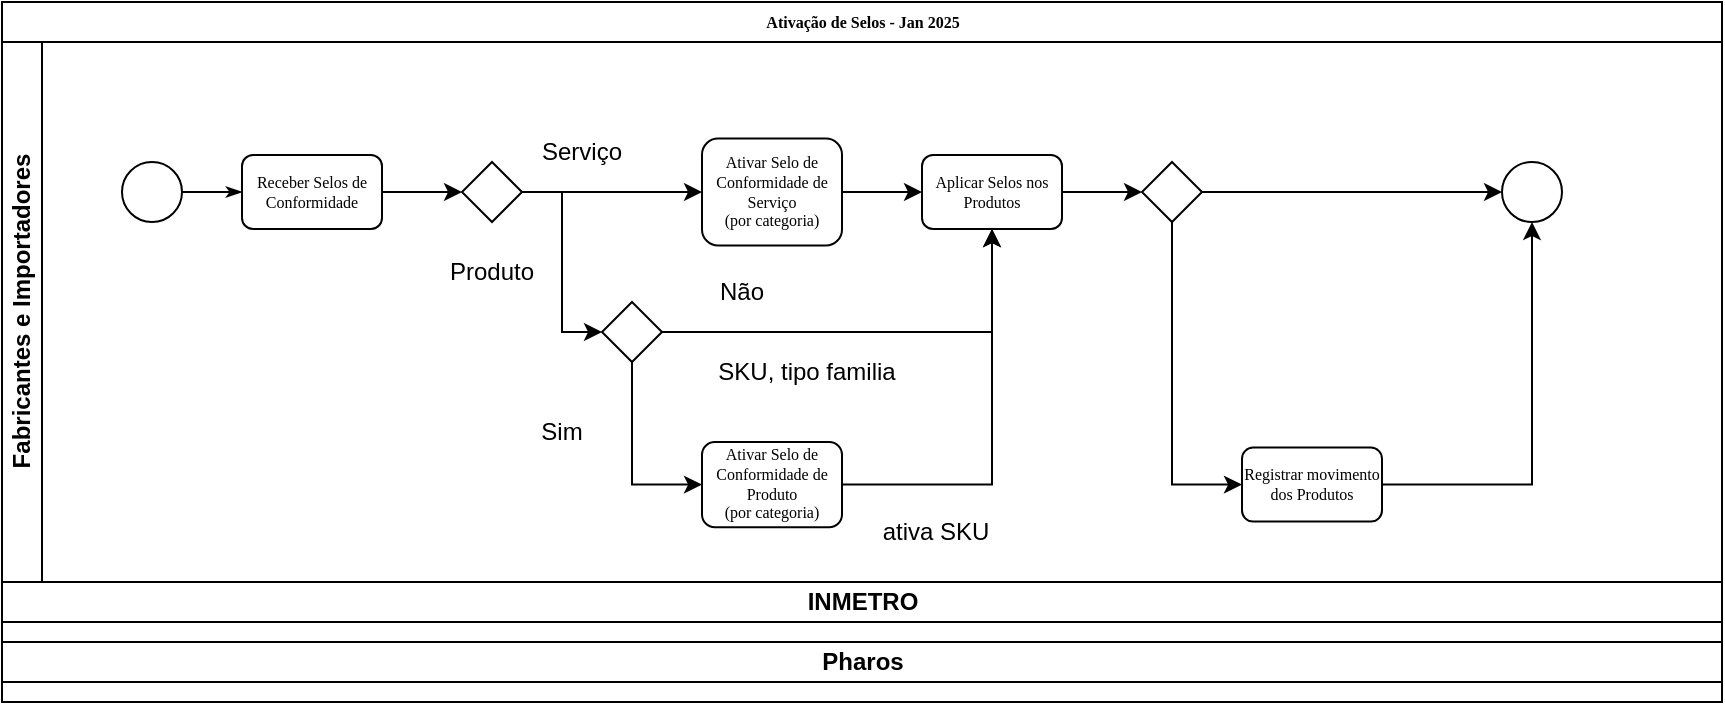 <mxfile version="24.7.14">
  <diagram name="Page-1" id="c7488fd3-1785-93aa-aadb-54a6760d102a">
    <mxGraphModel dx="988" dy="545" grid="1" gridSize="10" guides="1" tooltips="1" connect="1" arrows="1" fold="1" page="1" pageScale="1" pageWidth="1100" pageHeight="850" background="none" math="0" shadow="0">
      <root>
        <mxCell id="0" />
        <mxCell id="1" parent="0" />
        <mxCell id="2b4e8129b02d487f-1" value="Ativação de Selos - Jan 2025" style="swimlane;html=1;childLayout=stackLayout;horizontal=1;startSize=20;horizontalStack=0;rounded=0;shadow=0;labelBackgroundColor=none;strokeWidth=1;fontFamily=Verdana;fontSize=8;align=center;" parent="1" vertex="1">
          <mxGeometry x="180" y="70" width="860" height="350" as="geometry" />
        </mxCell>
        <mxCell id="2b4e8129b02d487f-2" value="Fabricantes e Importadores" style="swimlane;html=1;startSize=20;horizontal=0;" parent="2b4e8129b02d487f-1" vertex="1">
          <mxGeometry y="20" width="860" height="270" as="geometry" />
        </mxCell>
        <mxCell id="2b4e8129b02d487f-18" style="edgeStyle=orthogonalEdgeStyle;rounded=0;html=1;labelBackgroundColor=none;startArrow=none;startFill=0;startSize=5;endArrow=classicThin;endFill=1;endSize=5;jettySize=auto;orthogonalLoop=1;strokeWidth=1;fontFamily=Verdana;fontSize=8" parent="2b4e8129b02d487f-2" source="2b4e8129b02d487f-5" target="2b4e8129b02d487f-6" edge="1">
          <mxGeometry relative="1" as="geometry" />
        </mxCell>
        <mxCell id="2b4e8129b02d487f-5" value="" style="ellipse;whiteSpace=wrap;html=1;rounded=0;shadow=0;labelBackgroundColor=none;strokeWidth=1;fontFamily=Verdana;fontSize=8;align=center;" parent="2b4e8129b02d487f-2" vertex="1">
          <mxGeometry x="60" y="60" width="30" height="30" as="geometry" />
        </mxCell>
        <mxCell id="TjJBPhh7IqeXCysBH1En-6" value="" style="edgeStyle=orthogonalEdgeStyle;rounded=0;orthogonalLoop=1;jettySize=auto;html=1;" parent="2b4e8129b02d487f-2" source="2b4e8129b02d487f-6" target="TjJBPhh7IqeXCysBH1En-5" edge="1">
          <mxGeometry relative="1" as="geometry" />
        </mxCell>
        <mxCell id="2b4e8129b02d487f-6" value="Receber Selos de Conformidade" style="rounded=1;whiteSpace=wrap;html=1;shadow=0;labelBackgroundColor=none;strokeWidth=1;fontFamily=Verdana;fontSize=8;align=center;" parent="2b4e8129b02d487f-2" vertex="1">
          <mxGeometry x="120" y="56.5" width="70" height="37" as="geometry" />
        </mxCell>
        <mxCell id="TjJBPhh7IqeXCysBH1En-10" value="" style="edgeStyle=orthogonalEdgeStyle;rounded=0;orthogonalLoop=1;jettySize=auto;html=1;entryX=0;entryY=0.5;entryDx=0;entryDy=0;entryPerimeter=0;" parent="2b4e8129b02d487f-2" source="TjJBPhh7IqeXCysBH1En-5" target="TjJBPhh7IqeXCysBH1En-8" edge="1">
          <mxGeometry relative="1" as="geometry">
            <mxPoint x="245" y="170.0" as="targetPoint" />
            <Array as="points">
              <mxPoint x="280" y="75" />
              <mxPoint x="280" y="145" />
            </Array>
          </mxGeometry>
        </mxCell>
        <mxCell id="TjJBPhh7IqeXCysBH1En-5" value="" style="strokeWidth=1;html=1;shape=mxgraph.flowchart.decision;whiteSpace=wrap;rounded=1;shadow=0;labelBackgroundColor=none;fontFamily=Verdana;fontSize=8;align=center;" parent="2b4e8129b02d487f-2" vertex="1">
          <mxGeometry x="230" y="60.0" width="30" height="30" as="geometry" />
        </mxCell>
        <mxCell id="TjJBPhh7IqeXCysBH1En-27" value="" style="edgeStyle=orthogonalEdgeStyle;rounded=0;orthogonalLoop=1;jettySize=auto;html=1;" parent="2b4e8129b02d487f-2" source="TjJBPhh7IqeXCysBH1En-7" target="TjJBPhh7IqeXCysBH1En-26" edge="1">
          <mxGeometry relative="1" as="geometry" />
        </mxCell>
        <mxCell id="TjJBPhh7IqeXCysBH1En-7" value="Aplicar Selos nos Produtos" style="rounded=1;whiteSpace=wrap;html=1;shadow=0;labelBackgroundColor=none;strokeWidth=1;fontFamily=Verdana;fontSize=8;align=center;" parent="2b4e8129b02d487f-2" vertex="1">
          <mxGeometry x="460" y="56.5" width="70" height="37" as="geometry" />
        </mxCell>
        <mxCell id="TjJBPhh7IqeXCysBH1En-20" value="" style="edgeStyle=orthogonalEdgeStyle;rounded=0;orthogonalLoop=1;jettySize=auto;html=1;entryX=0.5;entryY=1;entryDx=0;entryDy=0;" parent="2b4e8129b02d487f-2" source="TjJBPhh7IqeXCysBH1En-8" target="TjJBPhh7IqeXCysBH1En-7" edge="1">
          <mxGeometry relative="1" as="geometry" />
        </mxCell>
        <mxCell id="TjJBPhh7IqeXCysBH1En-22" value="" style="edgeStyle=orthogonalEdgeStyle;rounded=0;orthogonalLoop=1;jettySize=auto;html=1;entryX=0;entryY=0.5;entryDx=0;entryDy=0;exitX=0.5;exitY=1;exitDx=0;exitDy=0;exitPerimeter=0;" parent="2b4e8129b02d487f-2" source="TjJBPhh7IqeXCysBH1En-8" target="TjJBPhh7IqeXCysBH1En-16" edge="1">
          <mxGeometry relative="1" as="geometry">
            <mxPoint x="345" y="240.0" as="targetPoint" />
          </mxGeometry>
        </mxCell>
        <mxCell id="TjJBPhh7IqeXCysBH1En-8" value="" style="strokeWidth=1;html=1;shape=mxgraph.flowchart.decision;whiteSpace=wrap;rounded=1;shadow=0;labelBackgroundColor=none;fontFamily=Verdana;fontSize=8;align=center;" parent="2b4e8129b02d487f-2" vertex="1">
          <mxGeometry x="300" y="130.0" width="30" height="30" as="geometry" />
        </mxCell>
        <mxCell id="TjJBPhh7IqeXCysBH1En-14" value="" style="edgeStyle=orthogonalEdgeStyle;rounded=0;orthogonalLoop=1;jettySize=auto;html=1;entryX=0;entryY=0.5;entryDx=0;entryDy=0;" parent="2b4e8129b02d487f-2" source="TjJBPhh7IqeXCysBH1En-5" target="TjJBPhh7IqeXCysBH1En-18" edge="1">
          <mxGeometry relative="1" as="geometry">
            <mxPoint x="440" y="165" as="sourcePoint" />
            <mxPoint x="330" y="75.0" as="targetPoint" />
          </mxGeometry>
        </mxCell>
        <mxCell id="TjJBPhh7IqeXCysBH1En-24" value="" style="edgeStyle=orthogonalEdgeStyle;rounded=0;orthogonalLoop=1;jettySize=auto;html=1;entryX=0.5;entryY=1;entryDx=0;entryDy=0;" parent="2b4e8129b02d487f-2" source="TjJBPhh7IqeXCysBH1En-16" target="TjJBPhh7IqeXCysBH1En-7" edge="1">
          <mxGeometry relative="1" as="geometry">
            <mxPoint x="495" y="205.88" as="targetPoint" />
          </mxGeometry>
        </mxCell>
        <mxCell id="TjJBPhh7IqeXCysBH1En-16" value="Ativar Selo de Conformidade de Produto&lt;div&gt;(por categoria)&lt;/div&gt;" style="rounded=1;whiteSpace=wrap;html=1;shadow=0;labelBackgroundColor=none;strokeWidth=1;fontFamily=Verdana;fontSize=8;align=center;" parent="2b4e8129b02d487f-2" vertex="1">
          <mxGeometry x="350" y="200" width="70" height="42.62" as="geometry" />
        </mxCell>
        <mxCell id="TjJBPhh7IqeXCysBH1En-19" value="" style="edgeStyle=orthogonalEdgeStyle;rounded=0;orthogonalLoop=1;jettySize=auto;html=1;" parent="2b4e8129b02d487f-2" source="TjJBPhh7IqeXCysBH1En-18" target="TjJBPhh7IqeXCysBH1En-7" edge="1">
          <mxGeometry relative="1" as="geometry" />
        </mxCell>
        <mxCell id="TjJBPhh7IqeXCysBH1En-18" value="Ativar Selo de Conformidade de Serviço&lt;div&gt;(por categoria)&lt;/div&gt;" style="rounded=1;whiteSpace=wrap;html=1;shadow=0;labelBackgroundColor=none;strokeWidth=1;fontFamily=Verdana;fontSize=8;align=center;" parent="2b4e8129b02d487f-2" vertex="1">
          <mxGeometry x="350" y="48.25" width="70" height="53.5" as="geometry" />
        </mxCell>
        <mxCell id="TjJBPhh7IqeXCysBH1En-33" value="" style="edgeStyle=orthogonalEdgeStyle;rounded=0;orthogonalLoop=1;jettySize=auto;html=1;entryX=0.5;entryY=1;entryDx=0;entryDy=0;" parent="2b4e8129b02d487f-2" source="TjJBPhh7IqeXCysBH1En-25" target="TjJBPhh7IqeXCysBH1En-30" edge="1">
          <mxGeometry relative="1" as="geometry">
            <mxPoint x="765" y="205.88" as="targetPoint" />
          </mxGeometry>
        </mxCell>
        <mxCell id="TjJBPhh7IqeXCysBH1En-25" value="Registrar movimento dos Produtos" style="rounded=1;whiteSpace=wrap;html=1;shadow=0;labelBackgroundColor=none;strokeWidth=1;fontFamily=Verdana;fontSize=8;align=center;" parent="2b4e8129b02d487f-2" vertex="1">
          <mxGeometry x="620" y="202.81" width="70" height="37" as="geometry" />
        </mxCell>
        <mxCell id="TjJBPhh7IqeXCysBH1En-29" value="" style="edgeStyle=orthogonalEdgeStyle;rounded=0;orthogonalLoop=1;jettySize=auto;html=1;entryX=0;entryY=0.5;entryDx=0;entryDy=0;" parent="2b4e8129b02d487f-2" source="TjJBPhh7IqeXCysBH1En-26" target="TjJBPhh7IqeXCysBH1En-30" edge="1">
          <mxGeometry relative="1" as="geometry">
            <mxPoint x="655" y="75" as="targetPoint" />
          </mxGeometry>
        </mxCell>
        <mxCell id="TjJBPhh7IqeXCysBH1En-31" value="" style="edgeStyle=orthogonalEdgeStyle;rounded=0;orthogonalLoop=1;jettySize=auto;html=1;exitX=0.5;exitY=1;exitDx=0;exitDy=0;exitPerimeter=0;entryX=0;entryY=0.5;entryDx=0;entryDy=0;" parent="2b4e8129b02d487f-2" source="TjJBPhh7IqeXCysBH1En-26" target="TjJBPhh7IqeXCysBH1En-25" edge="1">
          <mxGeometry relative="1" as="geometry" />
        </mxCell>
        <mxCell id="TjJBPhh7IqeXCysBH1En-26" value="" style="strokeWidth=1;html=1;shape=mxgraph.flowchart.decision;whiteSpace=wrap;rounded=1;shadow=0;labelBackgroundColor=none;fontFamily=Verdana;fontSize=8;align=center;" parent="2b4e8129b02d487f-2" vertex="1">
          <mxGeometry x="570" y="60" width="30" height="30" as="geometry" />
        </mxCell>
        <mxCell id="TjJBPhh7IqeXCysBH1En-30" value="" style="ellipse;whiteSpace=wrap;html=1;rounded=0;shadow=0;labelBackgroundColor=none;strokeWidth=1;fontFamily=Verdana;fontSize=8;align=center;" parent="2b4e8129b02d487f-2" vertex="1">
          <mxGeometry x="750" y="60" width="30" height="30" as="geometry" />
        </mxCell>
        <mxCell id="UZv3Vb-UR4CIhAYLGmYC-1" value="Serviço" style="text;html=1;align=center;verticalAlign=middle;whiteSpace=wrap;rounded=0;" vertex="1" parent="2b4e8129b02d487f-2">
          <mxGeometry x="260" y="40" width="60" height="30" as="geometry" />
        </mxCell>
        <mxCell id="UZv3Vb-UR4CIhAYLGmYC-2" value="Produto" style="text;html=1;align=center;verticalAlign=middle;whiteSpace=wrap;rounded=0;" vertex="1" parent="2b4e8129b02d487f-2">
          <mxGeometry x="215" y="100" width="60" height="30" as="geometry" />
        </mxCell>
        <mxCell id="UZv3Vb-UR4CIhAYLGmYC-3" value="Não" style="text;html=1;align=center;verticalAlign=middle;whiteSpace=wrap;rounded=0;" vertex="1" parent="2b4e8129b02d487f-2">
          <mxGeometry x="340" y="110" width="60" height="30" as="geometry" />
        </mxCell>
        <mxCell id="UZv3Vb-UR4CIhAYLGmYC-4" value="Sim" style="text;html=1;align=center;verticalAlign=middle;whiteSpace=wrap;rounded=0;" vertex="1" parent="2b4e8129b02d487f-2">
          <mxGeometry x="250" y="180" width="60" height="30" as="geometry" />
        </mxCell>
        <mxCell id="UZv3Vb-UR4CIhAYLGmYC-5" value="SKU, tipo familia" style="text;html=1;align=center;verticalAlign=middle;whiteSpace=wrap;rounded=0;" vertex="1" parent="2b4e8129b02d487f-2">
          <mxGeometry x="340" y="150" width="125" height="30" as="geometry" />
        </mxCell>
        <mxCell id="UZv3Vb-UR4CIhAYLGmYC-6" value="ativa SKU" style="text;html=1;align=center;verticalAlign=middle;whiteSpace=wrap;rounded=0;" vertex="1" parent="2b4e8129b02d487f-2">
          <mxGeometry x="432.5" y="230" width="67.5" height="30" as="geometry" />
        </mxCell>
        <mxCell id="2b4e8129b02d487f-3" value="INMETRO" style="swimlane;html=1;startSize=20;horizontal=0;" parent="2b4e8129b02d487f-1" vertex="1" collapsed="1">
          <mxGeometry y="290" width="860" height="30" as="geometry">
            <mxRectangle y="290" width="860" height="150" as="alternateBounds" />
          </mxGeometry>
        </mxCell>
        <mxCell id="2b4e8129b02d487f-4" value="Pharos" style="swimlane;html=1;startSize=20;horizontal=0;" parent="2b4e8129b02d487f-1" vertex="1" collapsed="1">
          <mxGeometry y="320" width="860" height="30" as="geometry">
            <mxRectangle y="440" width="860" height="150" as="alternateBounds" />
          </mxGeometry>
        </mxCell>
      </root>
    </mxGraphModel>
  </diagram>
</mxfile>
